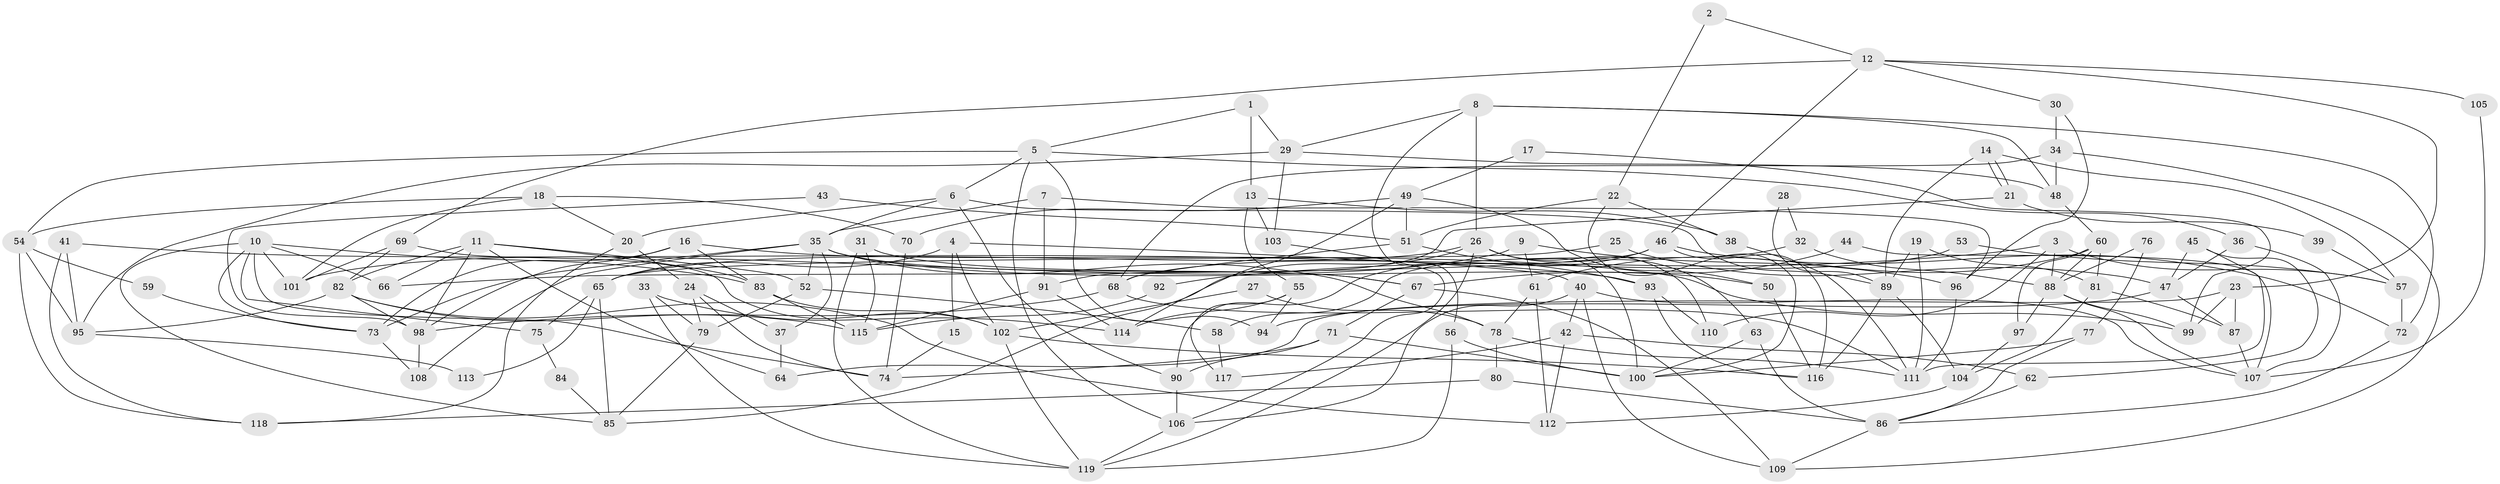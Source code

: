 // coarse degree distribution, {2: 0.22857142857142856, 5: 0.14285714285714285, 3: 0.2, 7: 0.05714285714285714, 6: 0.14285714285714285, 4: 0.08571428571428572, 11: 0.02857142857142857, 12: 0.02857142857142857, 10: 0.05714285714285714, 15: 0.02857142857142857}
// Generated by graph-tools (version 1.1) at 2025/53/03/04/25 21:53:25]
// undirected, 119 vertices, 238 edges
graph export_dot {
graph [start="1"]
  node [color=gray90,style=filled];
  1;
  2;
  3;
  4;
  5;
  6;
  7;
  8;
  9;
  10;
  11;
  12;
  13;
  14;
  15;
  16;
  17;
  18;
  19;
  20;
  21;
  22;
  23;
  24;
  25;
  26;
  27;
  28;
  29;
  30;
  31;
  32;
  33;
  34;
  35;
  36;
  37;
  38;
  39;
  40;
  41;
  42;
  43;
  44;
  45;
  46;
  47;
  48;
  49;
  50;
  51;
  52;
  53;
  54;
  55;
  56;
  57;
  58;
  59;
  60;
  61;
  62;
  63;
  64;
  65;
  66;
  67;
  68;
  69;
  70;
  71;
  72;
  73;
  74;
  75;
  76;
  77;
  78;
  79;
  80;
  81;
  82;
  83;
  84;
  85;
  86;
  87;
  88;
  89;
  90;
  91;
  92;
  93;
  94;
  95;
  96;
  97;
  98;
  99;
  100;
  101;
  102;
  103;
  104;
  105;
  106;
  107;
  108;
  109;
  110;
  111;
  112;
  113;
  114;
  115;
  116;
  117;
  118;
  119;
  1 -- 5;
  1 -- 29;
  1 -- 13;
  2 -- 12;
  2 -- 22;
  3 -- 57;
  3 -- 88;
  3 -- 92;
  3 -- 110;
  4 -- 65;
  4 -- 102;
  4 -- 15;
  4 -- 40;
  5 -- 54;
  5 -- 6;
  5 -- 36;
  5 -- 94;
  5 -- 106;
  6 -- 90;
  6 -- 35;
  6 -- 20;
  6 -- 89;
  7 -- 35;
  7 -- 96;
  7 -- 91;
  8 -- 72;
  8 -- 56;
  8 -- 26;
  8 -- 29;
  8 -- 48;
  9 -- 61;
  9 -- 101;
  9 -- 96;
  10 -- 66;
  10 -- 74;
  10 -- 73;
  10 -- 75;
  10 -- 83;
  10 -- 85;
  10 -- 101;
  11 -- 52;
  11 -- 82;
  11 -- 64;
  11 -- 66;
  11 -- 83;
  11 -- 98;
  12 -- 46;
  12 -- 69;
  12 -- 23;
  12 -- 30;
  12 -- 105;
  13 -- 103;
  13 -- 38;
  13 -- 55;
  14 -- 89;
  14 -- 21;
  14 -- 21;
  14 -- 57;
  15 -- 74;
  16 -- 83;
  16 -- 98;
  16 -- 73;
  16 -- 99;
  17 -- 99;
  17 -- 49;
  18 -- 20;
  18 -- 101;
  18 -- 54;
  18 -- 70;
  19 -- 81;
  19 -- 111;
  19 -- 89;
  20 -- 118;
  20 -- 24;
  21 -- 91;
  21 -- 39;
  22 -- 38;
  22 -- 51;
  22 -- 100;
  23 -- 87;
  23 -- 64;
  23 -- 99;
  24 -- 37;
  24 -- 74;
  24 -- 79;
  25 -- 65;
  25 -- 47;
  26 -- 119;
  26 -- 63;
  26 -- 65;
  26 -- 85;
  26 -- 100;
  26 -- 110;
  27 -- 102;
  27 -- 78;
  28 -- 32;
  28 -- 89;
  29 -- 48;
  29 -- 95;
  29 -- 103;
  30 -- 96;
  30 -- 34;
  31 -- 119;
  31 -- 67;
  31 -- 115;
  32 -- 58;
  32 -- 88;
  33 -- 79;
  33 -- 114;
  33 -- 119;
  34 -- 48;
  34 -- 68;
  34 -- 109;
  35 -- 73;
  35 -- 108;
  35 -- 37;
  35 -- 50;
  35 -- 52;
  35 -- 67;
  35 -- 78;
  36 -- 47;
  36 -- 107;
  37 -- 64;
  38 -- 111;
  39 -- 57;
  40 -- 106;
  40 -- 42;
  40 -- 107;
  40 -- 109;
  41 -- 118;
  41 -- 93;
  41 -- 95;
  42 -- 112;
  42 -- 62;
  42 -- 117;
  43 -- 98;
  43 -- 51;
  44 -- 67;
  44 -- 107;
  45 -- 62;
  45 -- 47;
  45 -- 111;
  46 -- 90;
  46 -- 116;
  46 -- 66;
  46 -- 72;
  47 -- 87;
  47 -- 94;
  48 -- 60;
  49 -- 70;
  49 -- 51;
  49 -- 50;
  49 -- 114;
  50 -- 116;
  51 -- 93;
  51 -- 68;
  52 -- 79;
  52 -- 58;
  53 -- 57;
  53 -- 68;
  54 -- 95;
  54 -- 59;
  54 -- 118;
  55 -- 114;
  55 -- 94;
  55 -- 117;
  56 -- 119;
  56 -- 100;
  57 -- 72;
  58 -- 117;
  59 -- 73;
  60 -- 97;
  60 -- 88;
  60 -- 61;
  60 -- 81;
  61 -- 78;
  61 -- 112;
  62 -- 86;
  63 -- 100;
  63 -- 86;
  65 -- 85;
  65 -- 75;
  65 -- 113;
  67 -- 109;
  67 -- 71;
  68 -- 98;
  68 -- 111;
  69 -- 102;
  69 -- 82;
  69 -- 101;
  70 -- 74;
  71 -- 100;
  71 -- 74;
  71 -- 90;
  72 -- 86;
  73 -- 108;
  75 -- 84;
  76 -- 77;
  76 -- 88;
  77 -- 86;
  77 -- 100;
  78 -- 111;
  78 -- 80;
  79 -- 85;
  80 -- 86;
  80 -- 118;
  81 -- 104;
  81 -- 87;
  82 -- 95;
  82 -- 115;
  82 -- 98;
  82 -- 112;
  83 -- 102;
  83 -- 115;
  84 -- 85;
  86 -- 109;
  87 -- 107;
  88 -- 99;
  88 -- 107;
  88 -- 97;
  89 -- 104;
  89 -- 116;
  90 -- 106;
  91 -- 115;
  91 -- 114;
  92 -- 115;
  93 -- 110;
  93 -- 116;
  95 -- 113;
  96 -- 111;
  97 -- 104;
  98 -- 108;
  102 -- 116;
  102 -- 119;
  103 -- 106;
  104 -- 112;
  105 -- 107;
  106 -- 119;
}
